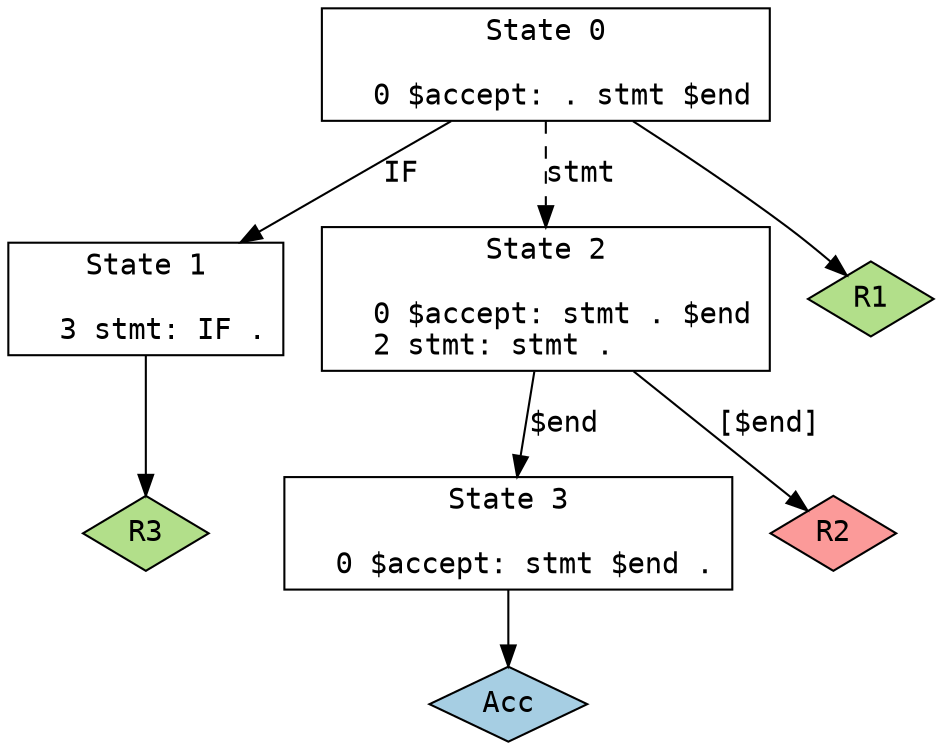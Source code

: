 // Generated by GNU Bison 3.4.1.
// Report bugs to <bug-bison@gnu.org>.
// Home page: <http://www.gnu.org/software/bison/>.

digraph "parser.y"
{
  node [fontname = courier, shape = box, colorscheme = paired6]
  edge [fontname = courier]

  0 [label="State 0\n\l  0 $accept: . stmt $end\l"]
  0 -> 1 [style=solid label="IF"]
  0 -> 2 [style=dashed label="stmt"]
  0 -> "0R1" [style=solid]
 "0R1" [label="R1", fillcolor=3, shape=diamond, style=filled]
  1 [label="State 1\n\l  3 stmt: IF .\l"]
  1 -> "1R3" [style=solid]
 "1R3" [label="R3", fillcolor=3, shape=diamond, style=filled]
  2 [label="State 2\n\l  0 $accept: stmt . $end\l  2 stmt: stmt .\l"]
  2 -> 3 [style=solid label="$end"]
  2 -> "2R2d" [label="[$end]", style=solid]
 "2R2d" [label="R2", fillcolor=5, shape=diamond, style=filled]
  3 [label="State 3\n\l  0 $accept: stmt $end .\l"]
  3 -> "3R0" [style=solid]
 "3R0" [label="Acc", fillcolor=1, shape=diamond, style=filled]
}
